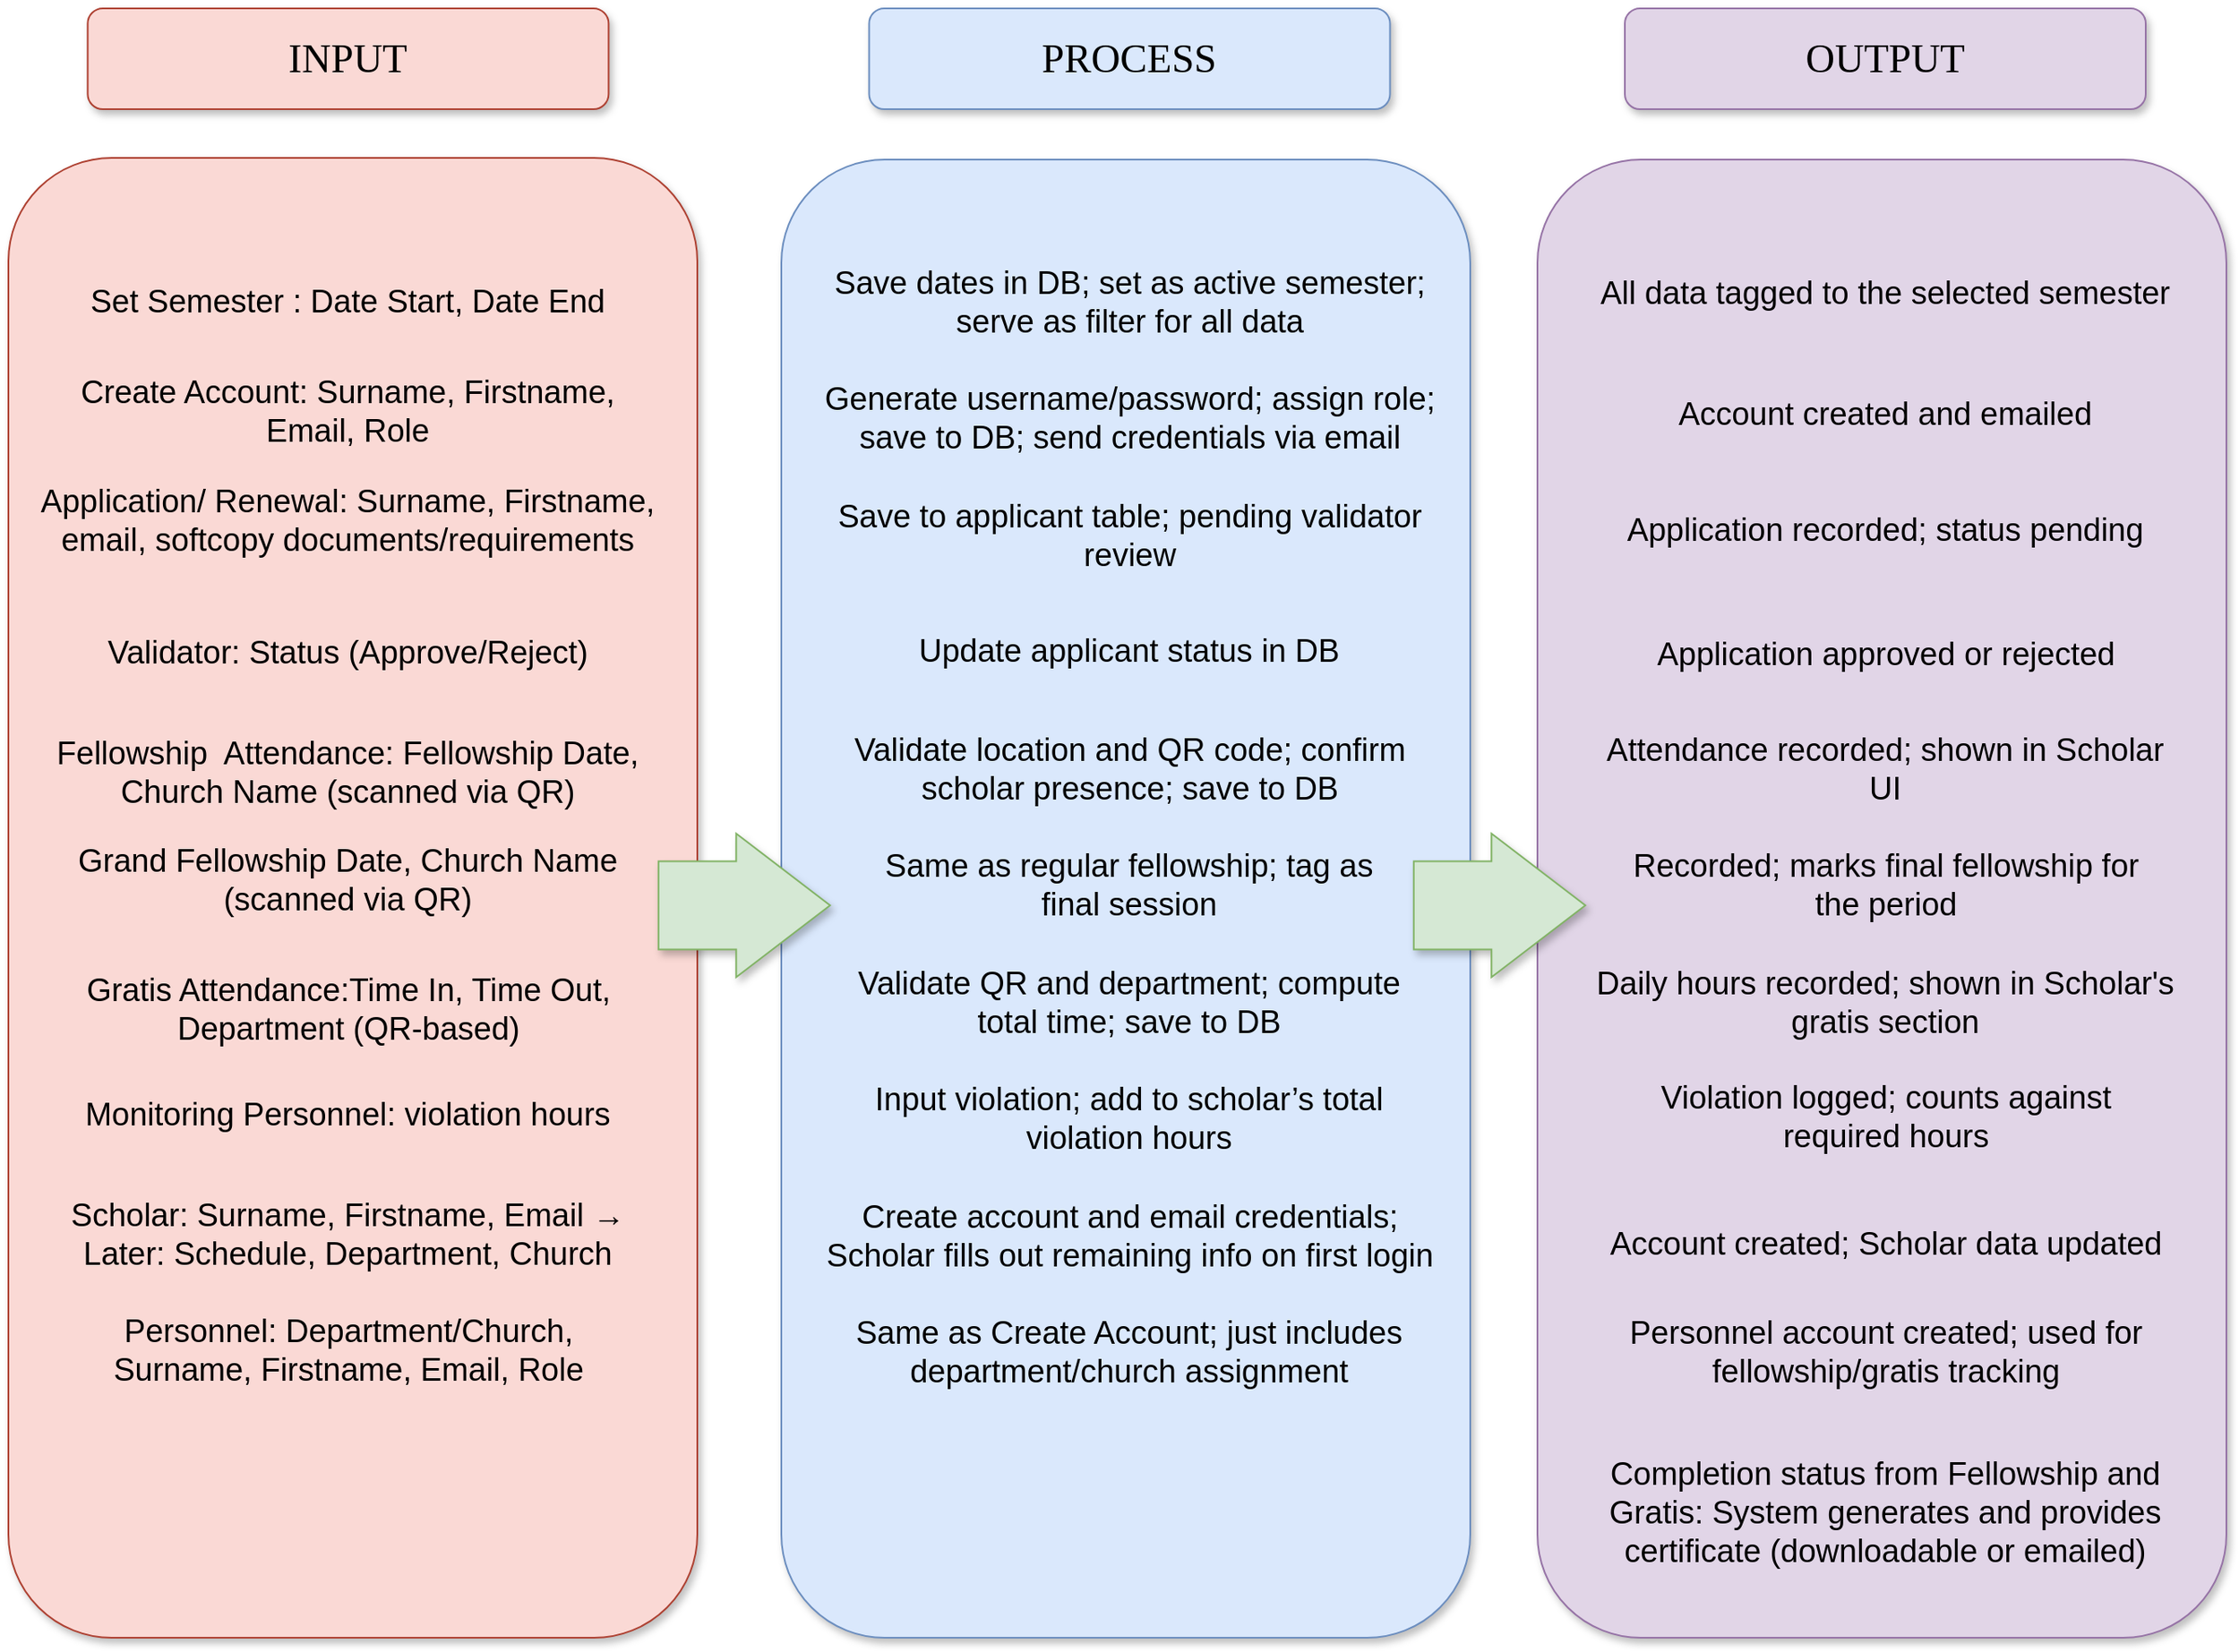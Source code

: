 <mxfile version="27.0.2">
  <diagram name="Page-1" id="7Vnvi6QLhBqZ4-cURhKA">
    <mxGraphModel dx="2883" dy="986" grid="1" gridSize="10" guides="1" tooltips="1" connect="1" arrows="1" fold="1" page="1" pageScale="1" pageWidth="1100" pageHeight="1700" math="0" shadow="0">
      <root>
        <mxCell id="0" />
        <mxCell id="1" parent="0" />
        <mxCell id="8Q48xsuIol9S2teQEiAj-12" value="&lt;div&gt;&lt;br&gt;&lt;/div&gt;" style="rounded=1;whiteSpace=wrap;html=1;fillColor=#fad9d5;strokeColor=#ae4132;glass=0;shadow=1;fontSize=19;" vertex="1" parent="1">
          <mxGeometry x="-140" y="159" width="410" height="881" as="geometry" />
        </mxCell>
        <mxCell id="8Q48xsuIol9S2teQEiAj-13" value="&lt;div&gt;&lt;br&gt;&lt;/div&gt;" style="rounded=1;whiteSpace=wrap;html=1;fillColor=#dae8fc;strokeColor=#6c8ebf;shadow=1;fontSize=19;" vertex="1" parent="1">
          <mxGeometry x="320" y="160" width="410" height="880" as="geometry" />
        </mxCell>
        <mxCell id="8Q48xsuIol9S2teQEiAj-14" value="&lt;div&gt;&lt;br&gt;&lt;/div&gt;" style="rounded=1;whiteSpace=wrap;html=1;fillColor=#e1d5e7;strokeColor=#9673a6;shadow=1;fontSize=19;" vertex="1" parent="1">
          <mxGeometry x="770" y="160" width="410" height="880" as="geometry" />
        </mxCell>
        <mxCell id="8Q48xsuIol9S2teQEiAj-15" value="&lt;table&gt;&lt;tbody&gt;&lt;tr&gt;&lt;td data-start=&quot;1033&quot; data-end=&quot;1063&quot; data-col-size=&quot;sm&quot;&gt;&lt;font&gt;&lt;strong data-start=&quot;1035&quot; data-end=&quot;1051&quot;&gt;&lt;/strong&gt;&lt;/font&gt;&lt;/td&gt;&lt;/tr&gt;&lt;/tbody&gt;&lt;/table&gt;&lt;table&gt;&lt;tbody&gt;&lt;tr&gt;&lt;td data-start=&quot;1063&quot; data-end=&quot;1138&quot; data-col-size=&quot;md&quot;&gt;&lt;font&gt;Set Semester : Date Start, Date End&lt;/font&gt;&lt;/td&gt;&lt;/tr&gt;&lt;/tbody&gt;&lt;/table&gt;" style="text;html=1;align=center;verticalAlign=middle;whiteSpace=wrap;rounded=0;fontSize=19;" vertex="1" parent="1">
          <mxGeometry x="-102.8" y="227" width="330" height="30" as="geometry" />
        </mxCell>
        <mxCell id="8Q48xsuIol9S2teQEiAj-16" value="&lt;div&gt;&lt;div&gt;&lt;span style=&quot;background-color: transparent; color: light-dark(rgb(0, 0, 0), rgb(255, 255, 255));&quot;&gt;&lt;font&gt;Create Account: Surname, Firstname, Email, Role&lt;/font&gt;&lt;/span&gt;&lt;/div&gt;&lt;/div&gt;" style="text;html=1;align=center;verticalAlign=middle;whiteSpace=wrap;rounded=0;fontSize=19;" vertex="1" parent="1">
          <mxGeometry x="-102.8" y="295" width="330" height="30" as="geometry" />
        </mxCell>
        <mxCell id="8Q48xsuIol9S2teQEiAj-17" value="&lt;font&gt;&lt;br&gt;&lt;/font&gt;&lt;div&gt;&lt;div&gt;&lt;span style=&quot;background-color: transparent; color: light-dark(rgb(0, 0, 0), rgb(255, 255, 255));&quot;&gt;&lt;font&gt;Application/ Renewal: Surname, Firstname, email, softcopy documents/requirements&lt;/font&gt;&lt;/span&gt;&lt;/div&gt;&lt;/div&gt;" style="text;html=1;align=center;verticalAlign=middle;whiteSpace=wrap;rounded=0;fontSize=19;" vertex="1" parent="1">
          <mxGeometry x="-121.99" y="349" width="368.38" height="30" as="geometry" />
        </mxCell>
        <mxCell id="8Q48xsuIol9S2teQEiAj-18" value="&lt;div&gt;&lt;font&gt;Validator:&amp;nbsp;Status (Approve/Reject)&lt;/font&gt;&lt;/div&gt;" style="text;html=1;align=center;verticalAlign=middle;whiteSpace=wrap;rounded=0;fontSize=19;" vertex="1" parent="1">
          <mxGeometry x="-132.8" y="439" width="390" height="30" as="geometry" />
        </mxCell>
        <mxCell id="8Q48xsuIol9S2teQEiAj-19" value="&lt;font&gt;Fellowship&amp;nbsp; Attendance: Fellowship Date, Church Name (scanned via QR)&lt;/font&gt;" style="text;html=1;align=center;verticalAlign=middle;whiteSpace=wrap;rounded=0;fontSize=19;" vertex="1" parent="1">
          <mxGeometry x="-119.975" y="510" width="364.35" height="30" as="geometry" />
        </mxCell>
        <mxCell id="8Q48xsuIol9S2teQEiAj-20" value="&lt;div&gt;&lt;font&gt;Grand Fellowship Date, Church Name (scanned via QR)&lt;/font&gt;&lt;/div&gt;" style="text;html=1;align=center;verticalAlign=middle;whiteSpace=wrap;rounded=0;fontSize=19;" vertex="1" parent="1">
          <mxGeometry x="-99.95" y="574" width="324.3" height="30" as="geometry" />
        </mxCell>
        <mxCell id="8Q48xsuIol9S2teQEiAj-21" value="&lt;font&gt;Gratis Attendance:Time In, Time Out, Department (QR-based)&lt;/font&gt;" style="text;html=1;align=center;verticalAlign=middle;whiteSpace=wrap;rounded=0;fontSize=19;" vertex="1" parent="1">
          <mxGeometry x="-107.2" y="651" width="338.8" height="30" as="geometry" />
        </mxCell>
        <mxCell id="8Q48xsuIol9S2teQEiAj-22" value="&lt;font&gt;Monitoring Personnel: violation hours&lt;/font&gt;" style="text;html=1;align=center;verticalAlign=middle;whiteSpace=wrap;rounded=0;fontSize=19;" vertex="1" parent="1">
          <mxGeometry x="-100.825" y="714" width="326.05" height="30" as="geometry" />
        </mxCell>
        <mxCell id="8Q48xsuIol9S2teQEiAj-23" value="&lt;font&gt;Scholar: Surname, Firstname, Email → Later: Schedule, Department, Church&lt;/font&gt;" style="text;html=1;align=center;verticalAlign=middle;whiteSpace=wrap;rounded=0;fontSize=19;" vertex="1" parent="1">
          <mxGeometry x="-115.6" y="785" width="355.6" height="30" as="geometry" />
        </mxCell>
        <mxCell id="8Q48xsuIol9S2teQEiAj-24" value="&lt;div&gt;&lt;div&gt;&lt;font&gt;Personnel: Department/Church, Surname, Firstname, Email, Role&lt;/font&gt;&lt;/div&gt;&lt;/div&gt;" style="text;html=1;align=center;verticalAlign=middle;whiteSpace=wrap;rounded=0;fontSize=19;" vertex="1" parent="1">
          <mxGeometry x="-92.14" y="854" width="308.68" height="30" as="geometry" />
        </mxCell>
        <mxCell id="8Q48xsuIol9S2teQEiAj-25" value="&lt;font&gt;Save dates in DB; set as active semester; serve as filter for all data&lt;/font&gt;" style="text;html=1;align=center;verticalAlign=middle;whiteSpace=wrap;rounded=0;fontSize=19;" vertex="1" parent="1">
          <mxGeometry x="340.75" y="230" width="373" height="30" as="geometry" />
        </mxCell>
        <mxCell id="8Q48xsuIol9S2teQEiAj-26" value="&lt;font&gt;Generate username/password; assign role; save to DB; send credentials via email&lt;/font&gt;" style="text;html=1;align=center;verticalAlign=middle;whiteSpace=wrap;rounded=0;fontSize=19;" vertex="1" parent="1">
          <mxGeometry x="331.75" y="294" width="391" height="40" as="geometry" />
        </mxCell>
        <mxCell id="8Q48xsuIol9S2teQEiAj-27" value="&lt;font&gt;Save to &lt;code data-start=&quot;1846&quot; data-end=&quot;1857&quot;&gt;&lt;font face=&quot;Helvetica&quot;&gt;applicant&lt;/font&gt;&lt;/code&gt; table; pending validator review&lt;/font&gt;" style="text;html=1;align=center;verticalAlign=middle;whiteSpace=wrap;rounded=0;fontSize=19;" vertex="1" parent="1">
          <mxGeometry x="345.75" y="364" width="363" height="40" as="geometry" />
        </mxCell>
        <mxCell id="8Q48xsuIol9S2teQEiAj-28" value="&lt;font&gt;Update applicant status in DB&lt;/font&gt;" style="text;html=1;align=center;verticalAlign=middle;whiteSpace=wrap;rounded=0;fontSize=19;" vertex="1" parent="1">
          <mxGeometry x="377.25" y="433" width="300" height="40" as="geometry" />
        </mxCell>
        <mxCell id="8Q48xsuIol9S2teQEiAj-29" value="&lt;font&gt;Validate location and QR code; confirm scholar presence; save to DB&lt;/font&gt;" style="text;html=1;align=center;verticalAlign=middle;whiteSpace=wrap;rounded=0;fontSize=19;" vertex="1" parent="1">
          <mxGeometry x="345.75" y="503" width="363" height="40" as="geometry" />
        </mxCell>
        <mxCell id="8Q48xsuIol9S2teQEiAj-30" value="&lt;font&gt;Same as regular fellowship; tag as final session&lt;/font&gt;" style="text;html=1;align=center;verticalAlign=middle;whiteSpace=wrap;rounded=0;fontSize=19;" vertex="1" parent="1">
          <mxGeometry x="372.25" y="572" width="310" height="40" as="geometry" />
        </mxCell>
        <mxCell id="8Q48xsuIol9S2teQEiAj-31" value="&lt;font&gt;Validate QR and department; compute total time; save to DB&lt;/font&gt;" style="text;html=1;align=center;verticalAlign=middle;whiteSpace=wrap;rounded=0;fontSize=19;" vertex="1" parent="1">
          <mxGeometry x="358.19" y="642" width="338.12" height="40" as="geometry" />
        </mxCell>
        <mxCell id="8Q48xsuIol9S2teQEiAj-32" value="&lt;font&gt;Input violation; add to scholar’s total violation hours&lt;/font&gt;" style="text;html=1;align=center;verticalAlign=middle;whiteSpace=wrap;rounded=0;fontSize=19;" vertex="1" parent="1">
          <mxGeometry x="369.375" y="711" width="315.75" height="40" as="geometry" />
        </mxCell>
        <mxCell id="8Q48xsuIol9S2teQEiAj-33" value="&lt;font&gt;Create account and email credentials; Scholar fills out remaining info on first login&lt;/font&gt;" style="text;html=1;align=center;verticalAlign=middle;whiteSpace=wrap;rounded=0;fontSize=19;" vertex="1" parent="1">
          <mxGeometry x="342" y="781" width="370.5" height="40" as="geometry" />
        </mxCell>
        <mxCell id="8Q48xsuIol9S2teQEiAj-34" value="&lt;font&gt;Same as Create Account; just includes department/church assignment&lt;/font&gt;" style="text;html=1;align=center;verticalAlign=middle;whiteSpace=wrap;rounded=0;fontSize=19;" vertex="1" parent="1">
          <mxGeometry x="352.25" y="850" width="350" height="40" as="geometry" />
        </mxCell>
        <mxCell id="8Q48xsuIol9S2teQEiAj-35" value="&lt;font&gt;&lt;br&gt;All data tagged to the selected semester&lt;br&gt;&lt;/font&gt;" style="text;html=1;align=center;verticalAlign=middle;whiteSpace=wrap;rounded=0;fontSize=19;" vertex="1" parent="1">
          <mxGeometry x="799" y="213" width="356" height="30" as="geometry" />
        </mxCell>
        <mxCell id="8Q48xsuIol9S2teQEiAj-36" value="&lt;font&gt;Account created and emailed&lt;/font&gt;" style="text;html=1;align=center;verticalAlign=middle;whiteSpace=wrap;rounded=0;fontSize=19;" vertex="1" parent="1">
          <mxGeometry x="824" y="297" width="306" height="30" as="geometry" />
        </mxCell>
        <mxCell id="8Q48xsuIol9S2teQEiAj-37" value="&lt;font&gt;Application recorded; status pending&lt;/font&gt;" style="text;html=1;align=center;verticalAlign=middle;whiteSpace=wrap;rounded=0;fontSize=19;" vertex="1" parent="1">
          <mxGeometry x="810" y="366" width="334" height="30" as="geometry" />
        </mxCell>
        <mxCell id="8Q48xsuIol9S2teQEiAj-38" value="&lt;font&gt;Application approved or rejected&lt;/font&gt;" style="text;html=1;align=center;verticalAlign=middle;whiteSpace=wrap;rounded=0;fontSize=19;" vertex="1" parent="1">
          <mxGeometry x="817.5" y="440" width="319" height="30" as="geometry" />
        </mxCell>
        <mxCell id="8Q48xsuIol9S2teQEiAj-39" value="&lt;font&gt;Attendance recorded; shown in Scholar UI&lt;/font&gt;" style="text;html=1;align=center;verticalAlign=middle;whiteSpace=wrap;rounded=0;fontSize=19;" vertex="1" parent="1">
          <mxGeometry x="806" y="508" width="342" height="30" as="geometry" />
        </mxCell>
        <mxCell id="8Q48xsuIol9S2teQEiAj-40" value="&lt;font&gt;Recorded; marks final fellowship for the period&lt;/font&gt;" style="text;html=1;align=center;verticalAlign=middle;whiteSpace=wrap;rounded=0;fontSize=19;" vertex="1" parent="1">
          <mxGeometry x="825.75" y="577" width="302.5" height="30" as="geometry" />
        </mxCell>
        <mxCell id="8Q48xsuIol9S2teQEiAj-41" value="&lt;font&gt;Daily hours recorded; shown in Scholar&#39;s gratis section&lt;/font&gt;" style="text;html=1;align=center;verticalAlign=middle;whiteSpace=wrap;rounded=0;fontSize=19;" vertex="1" parent="1">
          <mxGeometry x="803" y="647" width="348" height="30" as="geometry" />
        </mxCell>
        <mxCell id="8Q48xsuIol9S2teQEiAj-42" value="&lt;font&gt;Violation logged; counts against required hours&lt;/font&gt;" style="text;html=1;align=center;verticalAlign=middle;whiteSpace=wrap;rounded=0;fontSize=19;" vertex="1" parent="1">
          <mxGeometry x="810.5" y="715" width="333" height="30" as="geometry" />
        </mxCell>
        <mxCell id="8Q48xsuIol9S2teQEiAj-43" value="&lt;font&gt;Account created; Scholar data updated&lt;/font&gt;" style="text;html=1;align=center;verticalAlign=middle;whiteSpace=wrap;rounded=0;fontSize=19;" vertex="1" parent="1">
          <mxGeometry x="805.5" y="791" width="343" height="30" as="geometry" />
        </mxCell>
        <mxCell id="8Q48xsuIol9S2teQEiAj-44" value="&lt;font&gt;Personnel account created; used for fellowship/gratis tracking&lt;/font&gt;" style="text;html=1;align=center;verticalAlign=middle;whiteSpace=wrap;rounded=0;fontSize=19;" vertex="1" parent="1">
          <mxGeometry x="810.5" y="855" width="333" height="30" as="geometry" />
        </mxCell>
        <mxCell id="8Q48xsuIol9S2teQEiAj-51" value="&lt;font style=&quot;font-size: 24px;&quot; face=&quot;Lucida Console&quot;&gt;INPUT&lt;/font&gt;" style="rounded=1;whiteSpace=wrap;html=1;shadow=1;fillColor=#fad9d5;strokeColor=#ae4132;fontSize=19;" vertex="1" parent="1">
          <mxGeometry x="-92.8" y="70" width="310" height="60" as="geometry" />
        </mxCell>
        <mxCell id="8Q48xsuIol9S2teQEiAj-52" value="&lt;font style=&quot;font-size: 24px;&quot; face=&quot;Lucida Console&quot;&gt;PROCESS&lt;/font&gt;" style="rounded=1;whiteSpace=wrap;html=1;shadow=1;fillColor=#dae8fc;strokeColor=#6c8ebf;fontSize=19;" vertex="1" parent="1">
          <mxGeometry x="372.25" y="70" width="310" height="60" as="geometry" />
        </mxCell>
        <mxCell id="8Q48xsuIol9S2teQEiAj-53" value="&lt;font style=&quot;font-size: 24px;&quot; face=&quot;Lucida Console&quot;&gt;OUTPUT&lt;/font&gt;" style="rounded=1;whiteSpace=wrap;html=1;shadow=1;glass=0;fillColor=#e1d5e7;strokeColor=#9673a6;fontSize=19;" vertex="1" parent="1">
          <mxGeometry x="822" y="70" width="310" height="60" as="geometry" />
        </mxCell>
        <mxCell id="8Q48xsuIol9S2teQEiAj-54" value="&lt;font&gt;Completion status from Fellowship and Gratis: System generates and provides certificate (downloadable or emailed)&lt;/font&gt;" style="text;html=1;align=center;verticalAlign=middle;whiteSpace=wrap;rounded=0;fontSize=19;" vertex="1" parent="1">
          <mxGeometry x="786" y="951" width="382" height="30" as="geometry" />
        </mxCell>
        <mxCell id="8Q48xsuIol9S2teQEiAj-58" value="" style="shape=flexArrow;endArrow=classic;html=1;rounded=0;fillColor=#d5e8d4;strokeColor=#82b366;shadow=1;flowAnimation=0;width=52.5;endSize=18.288;endWidth=32;fontSize=19;" edge="1" parent="1">
          <mxGeometry width="50" height="50" relative="1" as="geometry">
            <mxPoint x="695.88" y="604" as="sourcePoint" />
            <mxPoint x="799" y="604" as="targetPoint" />
          </mxGeometry>
        </mxCell>
        <mxCell id="8Q48xsuIol9S2teQEiAj-60" style="edgeStyle=orthogonalEdgeStyle;rounded=0;orthogonalLoop=1;jettySize=auto;html=1;exitX=0.5;exitY=1;exitDx=0;exitDy=0;" edge="1" parent="1" source="8Q48xsuIol9S2teQEiAj-35" target="8Q48xsuIol9S2teQEiAj-35">
          <mxGeometry relative="1" as="geometry" />
        </mxCell>
        <mxCell id="8Q48xsuIol9S2teQEiAj-63" value="" style="shape=flexArrow;endArrow=classic;html=1;rounded=0;fillColor=#d5e8d4;strokeColor=#82b366;shadow=1;flowAnimation=0;width=52.5;endSize=18.288;endWidth=32;fontSize=19;" edge="1" parent="1">
          <mxGeometry width="50" height="50" relative="1" as="geometry">
            <mxPoint x="246.39" y="604" as="sourcePoint" />
            <mxPoint x="349.51" y="604" as="targetPoint" />
          </mxGeometry>
        </mxCell>
      </root>
    </mxGraphModel>
  </diagram>
</mxfile>
